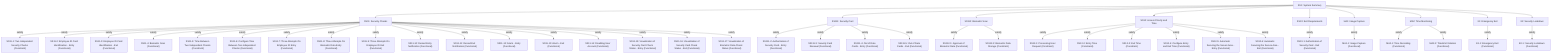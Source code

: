 flowchart TD
    %% Stakeholder Requirements
    SS1["SS1: System Summary"]
    SS11["SS11: Security Checks"]
    SS111["SS111: Security Card"]
    SS112["SS112: Biometric Scan"]
    SS12["SS12: Access Priority and Time"]
    SS13["SS13: Exit Requirements"]
    MA1["MA1: Image Capture"]
    MA2["MA2: Time Monitoring"]
    E1["E1: Emergency Exit"]
    E2["E2: Security Lockdown"]

    %% System Requirements (Already created)
    SS11_1["SS11-1: Two Independent Security Checks (Constraint)"]
    SS11_2["SS11-2: Employee ID Card Identification - Entry (Functional)"]
    SS11_3["SS11-3: Employee ID Card Identification - Exit (Functional)"]
    SS11_4["SS11-4: Biometric Scan (Functional)"]
    SS11_5["SS11-5: Time Between Two Independent Checks (Constraint)"]
    SS11_6["SS11-6: Configure Time Between Two Independent Checks (Functional)"]
    SS11_7["SS11-7: Three Attempts On Employee ID Entry (Functional)"]
    SS11_8["SS11-8: Three Attempts On Biometric Data Entry (Functional)"]
    SS11_9["SS11-9: Three Attempts On Employee ID Exit (Functional)"]
    SS11_10["SS11-10: Denied Entry Notification (Functional)"]
    SS11_11["SS11-11: Denied Exit Notification (Functional)"]
    SS11_12["SS11-12: Alarm - Entry (Functional)"]
    SS11_13["SS11-13: Alarm - Exit (Functional)"]
    SS11_14["SS11-14: Disabling User Account (Functional)"]
    SS11_15["SS11-15: Visualization of Security Card Check Status - Entry (Functional)"]
    SS11_16["SS11-16: Visualization of Security Card Check Status - Exit (Functional)"]
    SS11_17["SS11-17: Visualization of Biometric Data Check Status (Functional)"]

    SS111_2["SS111-2: Authorization of Security Card - Entry (Functional)"]
    SS111_3["SS111-3: Security Card Renewal (Functional)"]
    SS111_4["SS111-4: Out of Date Cards - Entry (Functional)"]
    SS111_5["SS111-5: Out of Date Cards - Exit (Functional)"]

    SS112_1["SS112-1: Approval of Biometric Data (Functional)"]
    SS112_2["SS112-2: Biometric Data Storage (Constraint)"]

    SS12_1["SS12-1: Processing User Request (Constraint)"]
    SS12_2["SS12-2: Entry Time (Constraint)"]
    SS12_3["SS12-3: Exit Time (Constraint)"]
    SS12_4["SS12-4: Configure Entry and Exit Time (Functional)"]
    SS12_5["SS12-5: Automatic Securing the Secure Area - Entry (Functional)"]
    SS12_6["SS12-6: Automatic Securing the Secure Area - Exit (Functional)"]

    SS13_1["SS13-1: Authorization of Security Card - Exit (Functional)"]

    MA1_1["MA1-1: Image Capture (Functional)"]
    MA2_1["MA2-1: Time Recording (Functional)"]
    MA2_2["MA2-2: Timelimit Violation (Functional)"]

    E1_1["E1-1: Emergency Exit (Functional)"]
    E2_1["E2-1: Security Lockdown (Functional)"]

    %% Satisfy Links
    SS1 --> SS11
    SS1 --> SS111
    SS1 --> SS112
    SS1 --> SS12
    SS1 --> SS13
    SS1 --> MA1
    SS1 --> MA2
    SS1 --> E1
    SS1 --> E2

    SS11 -- "satisfy" --> SS11_1
    SS11 -- "satisfy" --> SS11_2
    SS11 -- "satisfy" --> SS11_3
    SS11 -- "satisfy" --> SS11_4
    SS11 -- "satisfy" --> SS11_5
    SS11 -- "satisfy" --> SS11_6
    SS11 -- "satisfy" --> SS11_7
    SS11 -- "satisfy" --> SS11_8
    SS11 -- "satisfy" --> SS11_9
    SS11 -- "satisfy" --> SS11_10
    SS11 -- "satisfy" --> SS11_11
    SS11 -- "satisfy" --> SS11_12
    SS11 -- "satisfy" --> SS11_13
    SS11 -- "satisfy" --> SS11_14
    SS11 -- "satisfy" --> SS11_15
    SS11 -- "satisfy" --> SS11_16
    SS11 -- "satisfy" --> SS11_17

    SS111 -- "satisfy" --> SS111_2
    SS111 -- "satisfy" --> SS111_3
    SS111 -- "satisfy" --> SS111_4
    SS111 -- "satisfy" --> SS111_5

    SS112 -- "satisfy" --> SS112_1
    SS112 -- "satisfy" --> SS112_2

    SS12 -- "satisfy" --> SS12_1
    SS12 -- "satisfy" --> SS12_2
    SS12 -- "satisfy" --> SS12_3
    SS12 -- "satisfy" --> SS12_4
    SS12 -- "satisfy" --> SS12_5
    SS12 -- "satisfy" --> SS12_6

    SS13 -- "satisfy" --> SS13_1

    MA1 -- "satisfy" --> MA1_1

    MA2 -- "satisfy" --> MA2_1
    MA2 -- "satisfy" --> MA2_2

    E1 -- "satisfy" --> E1_1
    E2 -- "satisfy" --> E2_1